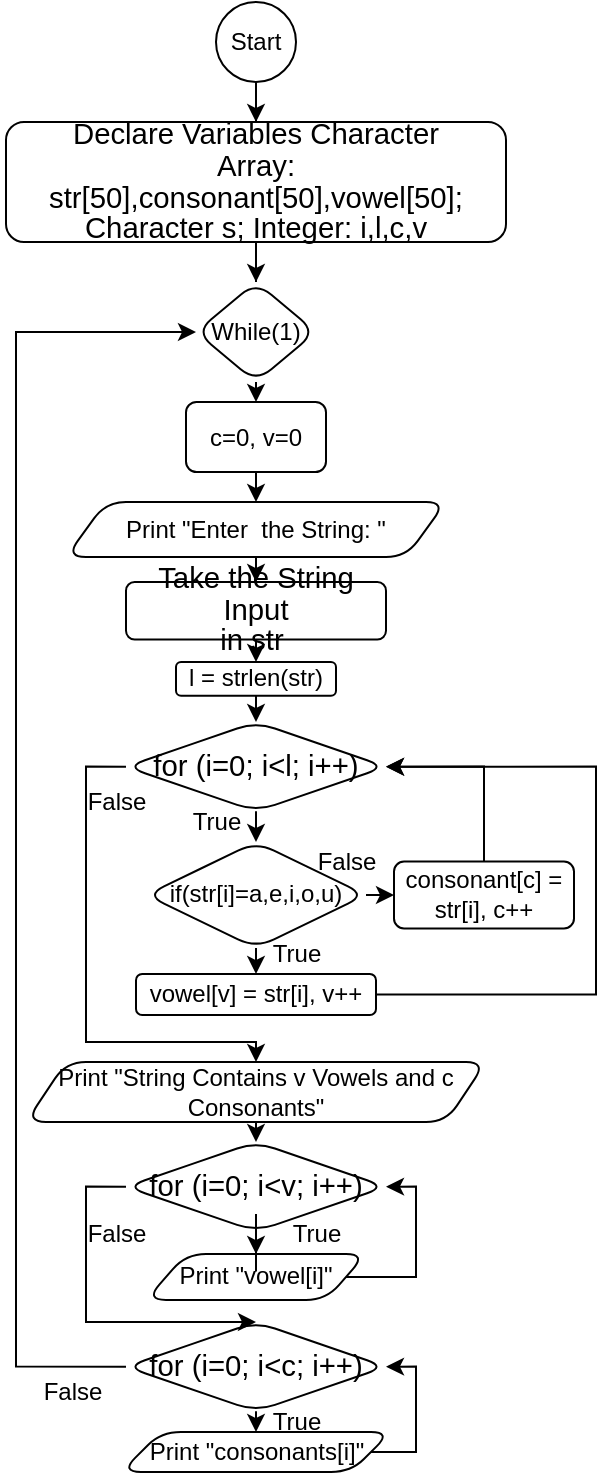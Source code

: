 <mxfile version="17.0.0" type="device"><diagram id="RAwsp_IQuxeV0l29BHb9" name="Page-1"><mxGraphModel dx="1082" dy="571" grid="1" gridSize="10" guides="1" tooltips="1" connect="1" arrows="1" fold="1" page="1" pageScale="1" pageWidth="850" pageHeight="1100" math="0" shadow="0"><root><mxCell id="0"/><mxCell id="1" parent="0"/><mxCell id="zdqNlRwgu5ATcelwg7qM-62" value="" style="group" vertex="1" connectable="0" parent="1"><mxGeometry x="135" y="120" width="295" height="735" as="geometry"/></mxCell><mxCell id="zdqNlRwgu5ATcelwg7qM-1" value="Start" style="ellipse;whiteSpace=wrap;html=1;aspect=fixed;" vertex="1" parent="zdqNlRwgu5ATcelwg7qM-62"><mxGeometry x="105" width="40" height="40" as="geometry"/></mxCell><mxCell id="zdqNlRwgu5ATcelwg7qM-2" value="&lt;span style=&quot;font-size: 11.0pt ; line-height: 107% ; font-family: &amp;#34;calibri&amp;#34; , sans-serif&quot;&gt;Declare Variables Character&lt;br/&gt;Array: str[50],consonant[50],vowel[50]; Character s; Integer: i,l,c,v&lt;/span&gt;" style="rounded=1;whiteSpace=wrap;html=1;" vertex="1" parent="zdqNlRwgu5ATcelwg7qM-62"><mxGeometry y="60" width="250" height="60" as="geometry"/></mxCell><mxCell id="zdqNlRwgu5ATcelwg7qM-3" value="" style="edgeStyle=orthogonalEdgeStyle;rounded=0;orthogonalLoop=1;jettySize=auto;html=1;" edge="1" parent="zdqNlRwgu5ATcelwg7qM-62" source="zdqNlRwgu5ATcelwg7qM-1" target="zdqNlRwgu5ATcelwg7qM-2"><mxGeometry relative="1" as="geometry"/></mxCell><mxCell id="zdqNlRwgu5ATcelwg7qM-4" value="While(1)" style="rhombus;whiteSpace=wrap;html=1;rounded=1;" vertex="1" parent="zdqNlRwgu5ATcelwg7qM-62"><mxGeometry x="95" y="140" width="60" height="50" as="geometry"/></mxCell><mxCell id="zdqNlRwgu5ATcelwg7qM-5" value="" style="edgeStyle=orthogonalEdgeStyle;rounded=0;orthogonalLoop=1;jettySize=auto;html=1;" edge="1" parent="zdqNlRwgu5ATcelwg7qM-62" source="zdqNlRwgu5ATcelwg7qM-2" target="zdqNlRwgu5ATcelwg7qM-4"><mxGeometry relative="1" as="geometry"/></mxCell><mxCell id="zdqNlRwgu5ATcelwg7qM-6" value="c=0, v=0" style="whiteSpace=wrap;html=1;rounded=1;" vertex="1" parent="zdqNlRwgu5ATcelwg7qM-62"><mxGeometry x="90" y="200" width="70" height="35" as="geometry"/></mxCell><mxCell id="zdqNlRwgu5ATcelwg7qM-8" style="edgeStyle=orthogonalEdgeStyle;rounded=0;orthogonalLoop=1;jettySize=auto;html=1;exitX=0.5;exitY=1;exitDx=0;exitDy=0;entryX=0.5;entryY=0;entryDx=0;entryDy=0;" edge="1" parent="zdqNlRwgu5ATcelwg7qM-62" source="zdqNlRwgu5ATcelwg7qM-4" target="zdqNlRwgu5ATcelwg7qM-6"><mxGeometry relative="1" as="geometry"/></mxCell><mxCell id="zdqNlRwgu5ATcelwg7qM-9" value="Print &quot;Enter&amp;nbsp; the String: &quot;" style="shape=parallelogram;perimeter=parallelogramPerimeter;whiteSpace=wrap;html=1;fixedSize=1;rounded=1;" vertex="1" parent="zdqNlRwgu5ATcelwg7qM-62"><mxGeometry x="30" y="250" width="190" height="27.5" as="geometry"/></mxCell><mxCell id="zdqNlRwgu5ATcelwg7qM-11" style="edgeStyle=orthogonalEdgeStyle;rounded=0;orthogonalLoop=1;jettySize=auto;html=1;exitX=0.5;exitY=1;exitDx=0;exitDy=0;entryX=0.5;entryY=0;entryDx=0;entryDy=0;" edge="1" parent="zdqNlRwgu5ATcelwg7qM-62" source="zdqNlRwgu5ATcelwg7qM-6" target="zdqNlRwgu5ATcelwg7qM-9"><mxGeometry relative="1" as="geometry"/></mxCell><mxCell id="zdqNlRwgu5ATcelwg7qM-12" value="&lt;span style=&quot;font-size: 11.0pt ; line-height: 107% ; font-family: &amp;#34;calibri&amp;#34; , sans-serif&quot;&gt;Take the String Input&lt;br/&gt;in str&amp;nbsp;&lt;/span&gt;" style="rounded=1;whiteSpace=wrap;html=1;" vertex="1" parent="zdqNlRwgu5ATcelwg7qM-62"><mxGeometry x="60" y="290" width="130" height="28.75" as="geometry"/></mxCell><mxCell id="zdqNlRwgu5ATcelwg7qM-14" style="edgeStyle=orthogonalEdgeStyle;rounded=0;orthogonalLoop=1;jettySize=auto;html=1;exitX=0.5;exitY=1;exitDx=0;exitDy=0;entryX=0.5;entryY=0;entryDx=0;entryDy=0;" edge="1" parent="zdqNlRwgu5ATcelwg7qM-62" source="zdqNlRwgu5ATcelwg7qM-9" target="zdqNlRwgu5ATcelwg7qM-12"><mxGeometry relative="1" as="geometry"/></mxCell><mxCell id="zdqNlRwgu5ATcelwg7qM-15" value="l = strlen(str)" style="rounded=1;whiteSpace=wrap;html=1;" vertex="1" parent="zdqNlRwgu5ATcelwg7qM-62"><mxGeometry x="85" y="330" width="80" height="16.88" as="geometry"/></mxCell><mxCell id="zdqNlRwgu5ATcelwg7qM-17" style="edgeStyle=orthogonalEdgeStyle;rounded=0;orthogonalLoop=1;jettySize=auto;html=1;exitX=0.5;exitY=1;exitDx=0;exitDy=0;entryX=0.5;entryY=0;entryDx=0;entryDy=0;" edge="1" parent="zdqNlRwgu5ATcelwg7qM-62" source="zdqNlRwgu5ATcelwg7qM-12" target="zdqNlRwgu5ATcelwg7qM-15"><mxGeometry relative="1" as="geometry"/></mxCell><mxCell id="zdqNlRwgu5ATcelwg7qM-18" value="&lt;span style=&quot;font-size: 11.0pt ; line-height: 107% ; font-family: &amp;#34;calibri&amp;#34; , sans-serif&quot;&gt;for (i=0; i&amp;lt;l; i++)&lt;/span&gt;" style="rhombus;whiteSpace=wrap;html=1;rounded=1;" vertex="1" parent="zdqNlRwgu5ATcelwg7qM-62"><mxGeometry x="60" y="360.0" width="130" height="44.68" as="geometry"/></mxCell><mxCell id="zdqNlRwgu5ATcelwg7qM-21" style="edgeStyle=orthogonalEdgeStyle;rounded=0;orthogonalLoop=1;jettySize=auto;html=1;exitX=0.5;exitY=1;exitDx=0;exitDy=0;entryX=0.5;entryY=0;entryDx=0;entryDy=0;" edge="1" parent="zdqNlRwgu5ATcelwg7qM-62" source="zdqNlRwgu5ATcelwg7qM-15" target="zdqNlRwgu5ATcelwg7qM-18"><mxGeometry relative="1" as="geometry"/></mxCell><mxCell id="zdqNlRwgu5ATcelwg7qM-22" value="if(str[i]=a,e,i,o,u)" style="rhombus;whiteSpace=wrap;html=1;rounded=1;" vertex="1" parent="zdqNlRwgu5ATcelwg7qM-62"><mxGeometry x="70" y="420" width="110" height="52.98" as="geometry"/></mxCell><mxCell id="zdqNlRwgu5ATcelwg7qM-24" style="edgeStyle=orthogonalEdgeStyle;rounded=0;orthogonalLoop=1;jettySize=auto;html=1;exitX=0.5;exitY=1;exitDx=0;exitDy=0;entryX=0.5;entryY=0;entryDx=0;entryDy=0;" edge="1" parent="zdqNlRwgu5ATcelwg7qM-62" source="zdqNlRwgu5ATcelwg7qM-18" target="zdqNlRwgu5ATcelwg7qM-22"><mxGeometry relative="1" as="geometry"/></mxCell><mxCell id="zdqNlRwgu5ATcelwg7qM-41" style="edgeStyle=orthogonalEdgeStyle;rounded=0;orthogonalLoop=1;jettySize=auto;html=1;exitX=1;exitY=0.5;exitDx=0;exitDy=0;entryX=1;entryY=0.5;entryDx=0;entryDy=0;" edge="1" parent="zdqNlRwgu5ATcelwg7qM-62" source="zdqNlRwgu5ATcelwg7qM-25" target="zdqNlRwgu5ATcelwg7qM-18"><mxGeometry relative="1" as="geometry"><Array as="points"><mxPoint x="295" y="496"/><mxPoint x="295" y="382"/></Array></mxGeometry></mxCell><mxCell id="zdqNlRwgu5ATcelwg7qM-25" value="vowel[v] = str[i], v++" style="rounded=1;whiteSpace=wrap;html=1;" vertex="1" parent="zdqNlRwgu5ATcelwg7qM-62"><mxGeometry x="65" y="486" width="120" height="20.53" as="geometry"/></mxCell><mxCell id="zdqNlRwgu5ATcelwg7qM-27" style="edgeStyle=orthogonalEdgeStyle;rounded=0;orthogonalLoop=1;jettySize=auto;html=1;exitX=0.5;exitY=1;exitDx=0;exitDy=0;entryX=0.5;entryY=0;entryDx=0;entryDy=0;" edge="1" parent="zdqNlRwgu5ATcelwg7qM-62" source="zdqNlRwgu5ATcelwg7qM-22" target="zdqNlRwgu5ATcelwg7qM-25"><mxGeometry relative="1" as="geometry"/></mxCell><mxCell id="zdqNlRwgu5ATcelwg7qM-30" value="Print &quot;String Contains v Vowels and c Consonants&quot;" style="shape=parallelogram;perimeter=parallelogramPerimeter;whiteSpace=wrap;html=1;fixedSize=1;rounded=1;" vertex="1" parent="zdqNlRwgu5ATcelwg7qM-62"><mxGeometry x="10" y="530" width="230" height="30" as="geometry"/></mxCell><mxCell id="zdqNlRwgu5ATcelwg7qM-43" style="edgeStyle=orthogonalEdgeStyle;rounded=0;orthogonalLoop=1;jettySize=auto;html=1;exitX=0;exitY=0.5;exitDx=0;exitDy=0;entryX=0.5;entryY=0;entryDx=0;entryDy=0;" edge="1" parent="zdqNlRwgu5ATcelwg7qM-62" source="zdqNlRwgu5ATcelwg7qM-18" target="zdqNlRwgu5ATcelwg7qM-30"><mxGeometry relative="1" as="geometry"><Array as="points"><mxPoint x="40" y="382"/><mxPoint x="40" y="520"/></Array></mxGeometry></mxCell><mxCell id="zdqNlRwgu5ATcelwg7qM-42" style="edgeStyle=orthogonalEdgeStyle;rounded=0;orthogonalLoop=1;jettySize=auto;html=1;exitX=0.5;exitY=0;exitDx=0;exitDy=0;entryX=1;entryY=0.5;entryDx=0;entryDy=0;" edge="1" parent="zdqNlRwgu5ATcelwg7qM-62" source="zdqNlRwgu5ATcelwg7qM-36" target="zdqNlRwgu5ATcelwg7qM-18"><mxGeometry relative="1" as="geometry"/></mxCell><mxCell id="zdqNlRwgu5ATcelwg7qM-36" value="consonant[c] = str[i], c++" style="whiteSpace=wrap;html=1;rounded=1;" vertex="1" parent="zdqNlRwgu5ATcelwg7qM-62"><mxGeometry x="194" y="429.74" width="90" height="33.51" as="geometry"/></mxCell><mxCell id="zdqNlRwgu5ATcelwg7qM-38" style="edgeStyle=orthogonalEdgeStyle;rounded=0;orthogonalLoop=1;jettySize=auto;html=1;exitX=1;exitY=0.5;exitDx=0;exitDy=0;entryX=0;entryY=0.5;entryDx=0;entryDy=0;" edge="1" parent="zdqNlRwgu5ATcelwg7qM-62" source="zdqNlRwgu5ATcelwg7qM-22" target="zdqNlRwgu5ATcelwg7qM-36"><mxGeometry relative="1" as="geometry"/></mxCell><mxCell id="zdqNlRwgu5ATcelwg7qM-39" value="True" style="text;html=1;align=center;verticalAlign=middle;resizable=0;points=[];autosize=1;strokeColor=none;fillColor=none;" vertex="1" parent="zdqNlRwgu5ATcelwg7qM-62"><mxGeometry x="125" y="466" width="40" height="20" as="geometry"/></mxCell><mxCell id="zdqNlRwgu5ATcelwg7qM-40" value="False" style="text;html=1;align=center;verticalAlign=middle;resizable=0;points=[];autosize=1;strokeColor=none;fillColor=none;" vertex="1" parent="zdqNlRwgu5ATcelwg7qM-62"><mxGeometry x="145" y="420" width="50" height="20" as="geometry"/></mxCell><mxCell id="zdqNlRwgu5ATcelwg7qM-44" value="&lt;span style=&quot;font-size: 11.0pt ; line-height: 107% ; font-family: &amp;#34;calibri&amp;#34; , sans-serif&quot;&gt;for (i=0; i&amp;lt;v; i++)&lt;/span&gt;" style="rhombus;whiteSpace=wrap;html=1;rounded=1;" vertex="1" parent="zdqNlRwgu5ATcelwg7qM-62"><mxGeometry x="60" y="570" width="130" height="44.68" as="geometry"/></mxCell><mxCell id="zdqNlRwgu5ATcelwg7qM-45" style="edgeStyle=orthogonalEdgeStyle;rounded=0;orthogonalLoop=1;jettySize=auto;html=1;exitX=0.5;exitY=1;exitDx=0;exitDy=0;entryX=0.5;entryY=0;entryDx=0;entryDy=0;" edge="1" parent="zdqNlRwgu5ATcelwg7qM-62" source="zdqNlRwgu5ATcelwg7qM-30" target="zdqNlRwgu5ATcelwg7qM-44"><mxGeometry relative="1" as="geometry"/></mxCell><mxCell id="zdqNlRwgu5ATcelwg7qM-48" style="edgeStyle=orthogonalEdgeStyle;rounded=0;orthogonalLoop=1;jettySize=auto;html=1;exitX=1;exitY=0.5;exitDx=0;exitDy=0;entryX=1;entryY=0.5;entryDx=0;entryDy=0;" edge="1" parent="zdqNlRwgu5ATcelwg7qM-62" source="zdqNlRwgu5ATcelwg7qM-46" target="zdqNlRwgu5ATcelwg7qM-44"><mxGeometry relative="1" as="geometry"><Array as="points"><mxPoint x="205" y="638"/><mxPoint x="205" y="592"/></Array></mxGeometry></mxCell><mxCell id="zdqNlRwgu5ATcelwg7qM-46" value="Print &quot;vowel[i]&quot;" style="shape=parallelogram;perimeter=parallelogramPerimeter;whiteSpace=wrap;html=1;fixedSize=1;rounded=1;" vertex="1" parent="zdqNlRwgu5ATcelwg7qM-62"><mxGeometry x="70" y="626" width="110" height="22.98" as="geometry"/></mxCell><mxCell id="zdqNlRwgu5ATcelwg7qM-47" value="" style="edgeStyle=orthogonalEdgeStyle;rounded=0;orthogonalLoop=1;jettySize=auto;html=1;" edge="1" parent="zdqNlRwgu5ATcelwg7qM-62" source="zdqNlRwgu5ATcelwg7qM-44" target="zdqNlRwgu5ATcelwg7qM-46"><mxGeometry relative="1" as="geometry"/></mxCell><mxCell id="zdqNlRwgu5ATcelwg7qM-55" style="edgeStyle=orthogonalEdgeStyle;rounded=0;orthogonalLoop=1;jettySize=auto;html=1;exitX=0;exitY=0.5;exitDx=0;exitDy=0;entryX=0;entryY=0.5;entryDx=0;entryDy=0;" edge="1" parent="zdqNlRwgu5ATcelwg7qM-62" source="zdqNlRwgu5ATcelwg7qM-49" target="zdqNlRwgu5ATcelwg7qM-4"><mxGeometry relative="1" as="geometry"><Array as="points"><mxPoint x="5" y="682"/><mxPoint x="5" y="165"/></Array></mxGeometry></mxCell><mxCell id="zdqNlRwgu5ATcelwg7qM-49" value="&lt;span style=&quot;font-size: 11.0pt ; line-height: 107% ; font-family: &amp;#34;calibri&amp;#34; , sans-serif&quot;&gt;for (i=0; i&amp;lt;c; i++)&lt;/span&gt;" style="rhombus;whiteSpace=wrap;html=1;rounded=1;" vertex="1" parent="zdqNlRwgu5ATcelwg7qM-62"><mxGeometry x="60" y="660" width="130" height="44.68" as="geometry"/></mxCell><mxCell id="zdqNlRwgu5ATcelwg7qM-50" style="edgeStyle=orthogonalEdgeStyle;rounded=0;orthogonalLoop=1;jettySize=auto;html=1;exitX=0;exitY=0.5;exitDx=0;exitDy=0;entryX=0.5;entryY=0;entryDx=0;entryDy=0;" edge="1" parent="zdqNlRwgu5ATcelwg7qM-62" source="zdqNlRwgu5ATcelwg7qM-44" target="zdqNlRwgu5ATcelwg7qM-49"><mxGeometry relative="1" as="geometry"><Array as="points"><mxPoint x="40" y="592"/><mxPoint x="40" y="660"/></Array></mxGeometry></mxCell><mxCell id="zdqNlRwgu5ATcelwg7qM-54" style="edgeStyle=orthogonalEdgeStyle;rounded=0;orthogonalLoop=1;jettySize=auto;html=1;exitX=1;exitY=0.5;exitDx=0;exitDy=0;entryX=1;entryY=0.5;entryDx=0;entryDy=0;" edge="1" parent="zdqNlRwgu5ATcelwg7qM-62" source="zdqNlRwgu5ATcelwg7qM-51" target="zdqNlRwgu5ATcelwg7qM-49"><mxGeometry relative="1" as="geometry"><Array as="points"><mxPoint x="205" y="725"/><mxPoint x="205" y="682"/></Array></mxGeometry></mxCell><mxCell id="zdqNlRwgu5ATcelwg7qM-51" value="Print &quot;consonants[i]&quot;" style="shape=parallelogram;perimeter=parallelogramPerimeter;whiteSpace=wrap;html=1;fixedSize=1;rounded=1;" vertex="1" parent="zdqNlRwgu5ATcelwg7qM-62"><mxGeometry x="57.5" y="715" width="135" height="20" as="geometry"/></mxCell><mxCell id="zdqNlRwgu5ATcelwg7qM-52" style="edgeStyle=orthogonalEdgeStyle;rounded=0;orthogonalLoop=1;jettySize=auto;html=1;exitX=0.5;exitY=1;exitDx=0;exitDy=0;entryX=0.5;entryY=0;entryDx=0;entryDy=0;" edge="1" parent="zdqNlRwgu5ATcelwg7qM-62" source="zdqNlRwgu5ATcelwg7qM-49" target="zdqNlRwgu5ATcelwg7qM-51"><mxGeometry relative="1" as="geometry"/></mxCell><mxCell id="zdqNlRwgu5ATcelwg7qM-56" value="False" style="text;html=1;align=center;verticalAlign=middle;resizable=0;points=[];autosize=1;strokeColor=none;fillColor=none;" vertex="1" parent="zdqNlRwgu5ATcelwg7qM-62"><mxGeometry x="7.5" y="684.68" width="50" height="20" as="geometry"/></mxCell><mxCell id="zdqNlRwgu5ATcelwg7qM-57" value="True" style="text;html=1;align=center;verticalAlign=middle;resizable=0;points=[];autosize=1;strokeColor=none;fillColor=none;" vertex="1" parent="zdqNlRwgu5ATcelwg7qM-62"><mxGeometry x="125" y="700" width="40" height="20" as="geometry"/></mxCell><mxCell id="zdqNlRwgu5ATcelwg7qM-58" value="True" style="text;html=1;align=center;verticalAlign=middle;resizable=0;points=[];autosize=1;strokeColor=none;fillColor=none;" vertex="1" parent="zdqNlRwgu5ATcelwg7qM-62"><mxGeometry x="135" y="606" width="40" height="20" as="geometry"/></mxCell><mxCell id="zdqNlRwgu5ATcelwg7qM-59" value="False" style="text;html=1;align=center;verticalAlign=middle;resizable=0;points=[];autosize=1;strokeColor=none;fillColor=none;" vertex="1" parent="zdqNlRwgu5ATcelwg7qM-62"><mxGeometry x="30" y="606" width="50" height="20" as="geometry"/></mxCell><mxCell id="zdqNlRwgu5ATcelwg7qM-60" value="True" style="text;html=1;align=center;verticalAlign=middle;resizable=0;points=[];autosize=1;strokeColor=none;fillColor=none;" vertex="1" parent="zdqNlRwgu5ATcelwg7qM-62"><mxGeometry x="85" y="400" width="40" height="20" as="geometry"/></mxCell><mxCell id="zdqNlRwgu5ATcelwg7qM-61" value="False" style="text;html=1;align=center;verticalAlign=middle;resizable=0;points=[];autosize=1;strokeColor=none;fillColor=none;" vertex="1" parent="zdqNlRwgu5ATcelwg7qM-62"><mxGeometry x="30" y="390" width="50" height="20" as="geometry"/></mxCell></root></mxGraphModel></diagram></mxfile>